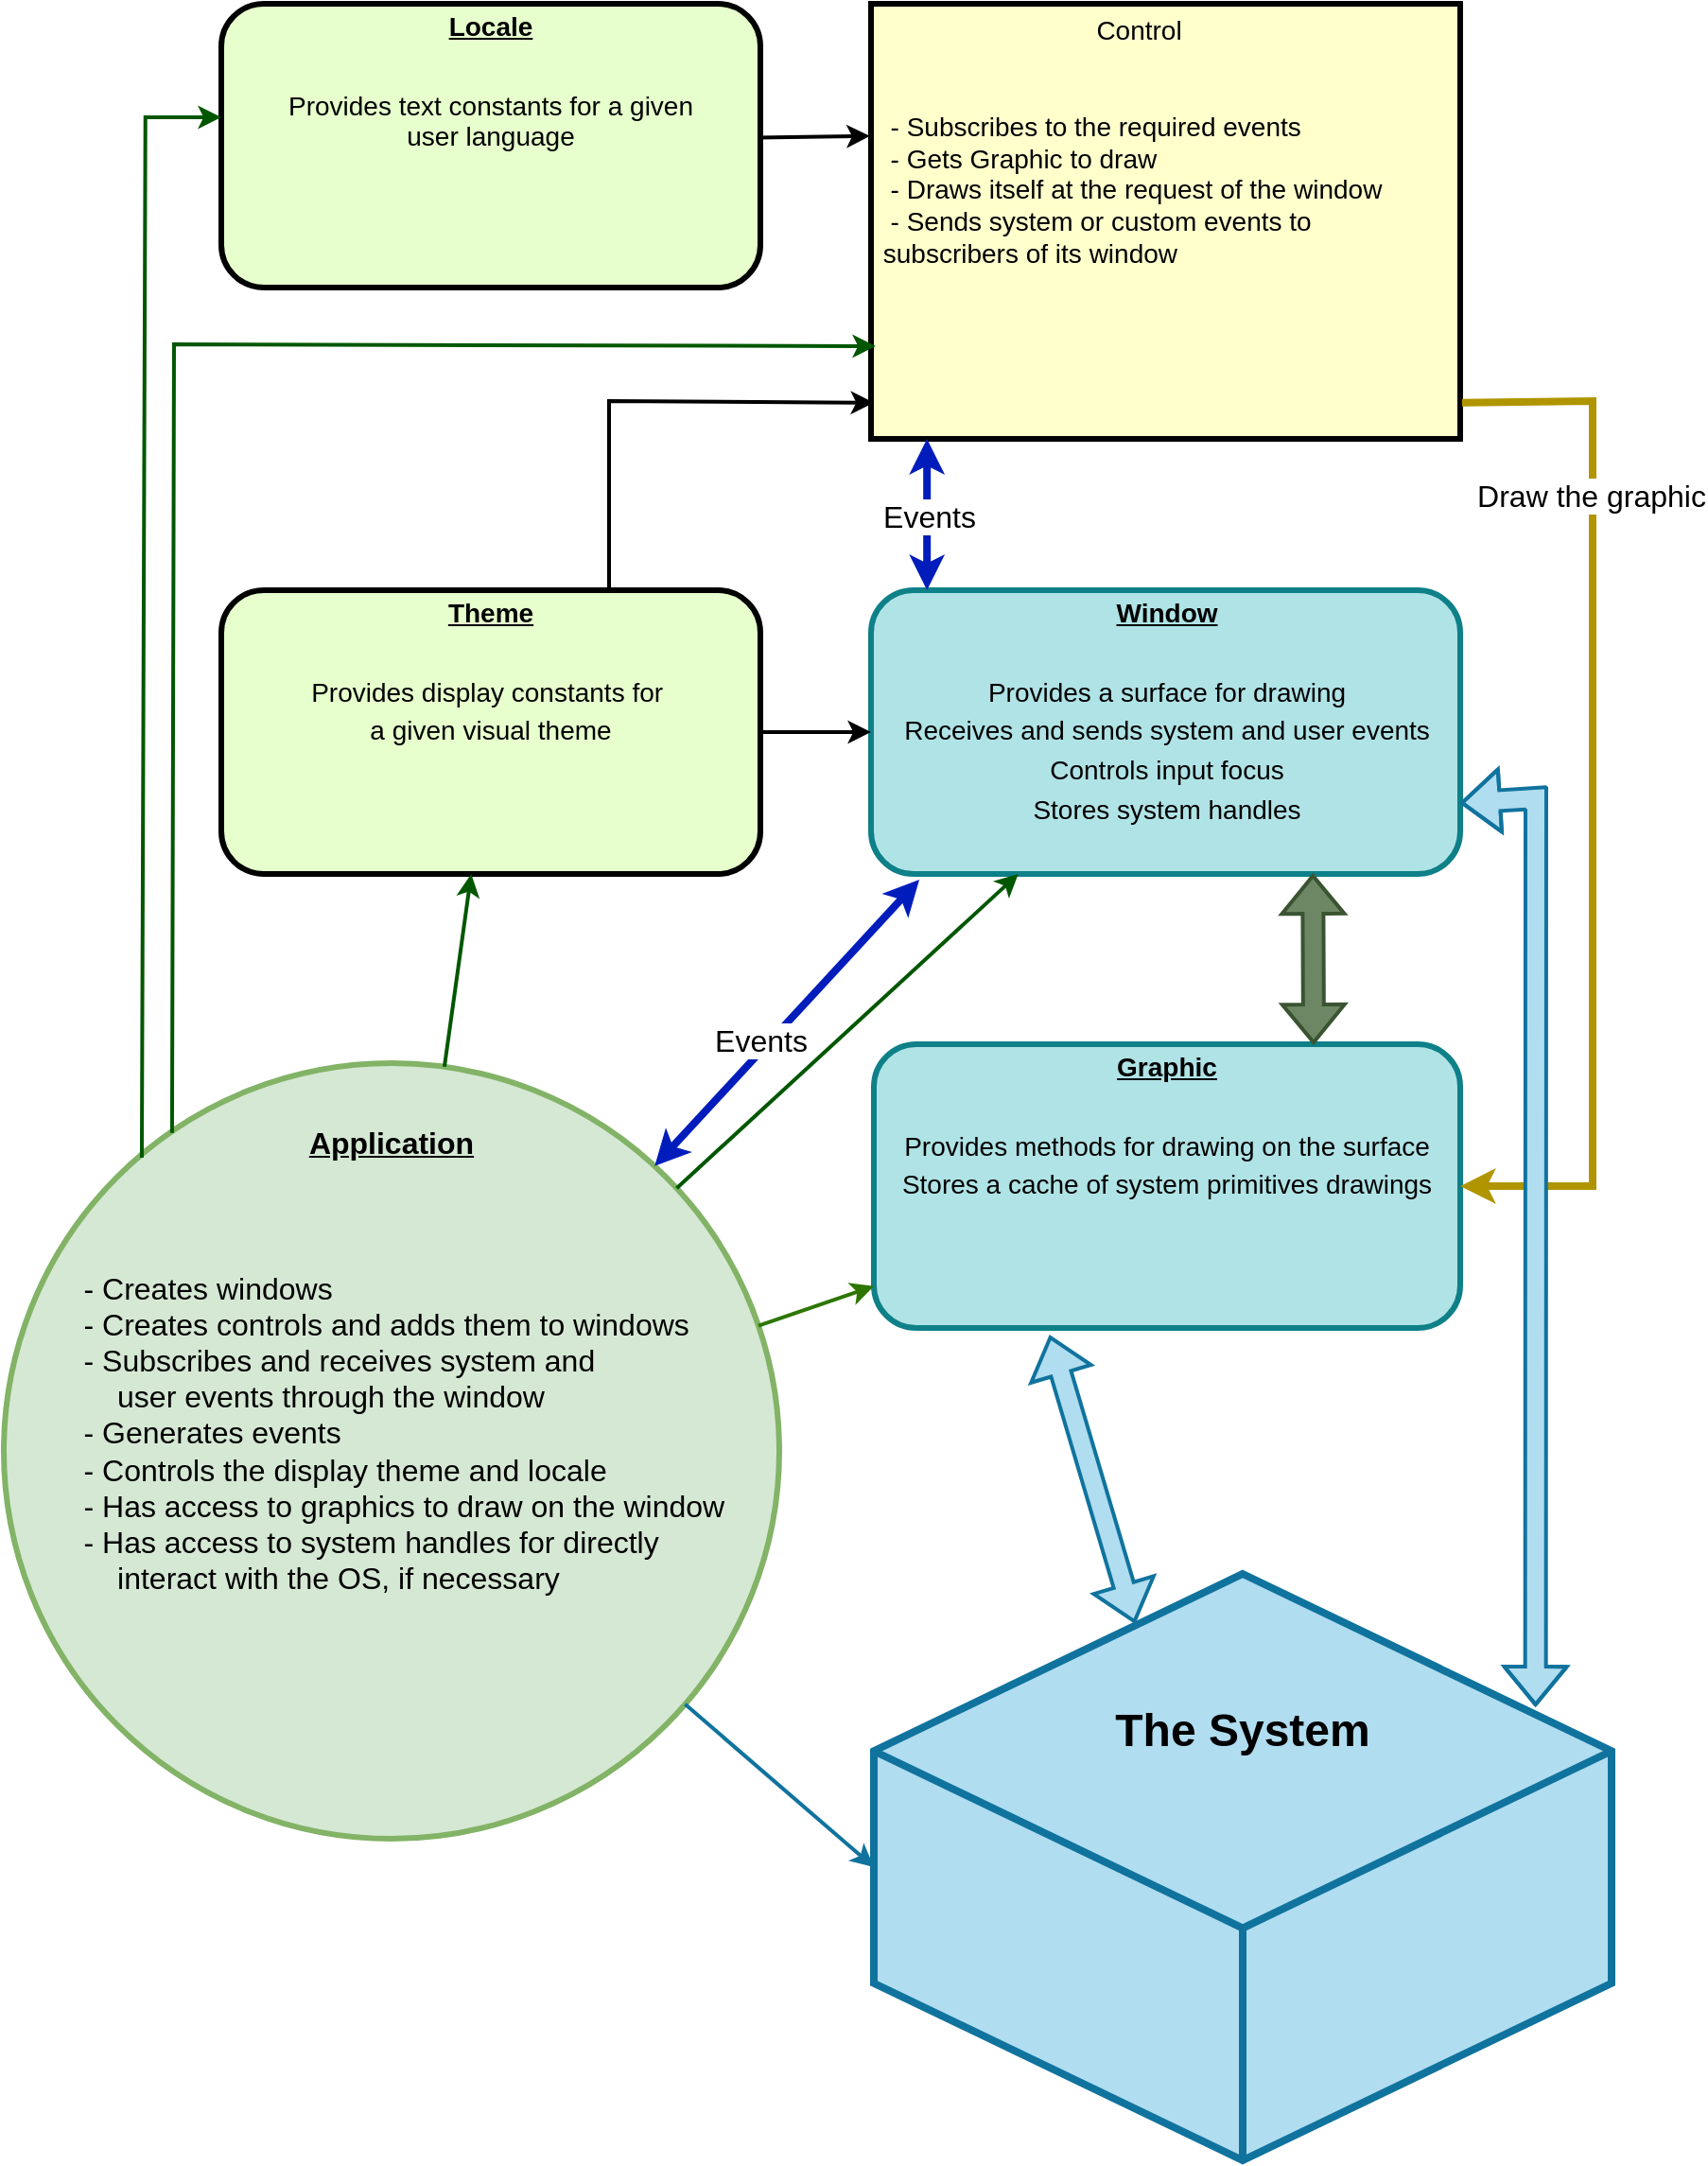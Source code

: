 <mxfile version="22.0.3" type="google">
  <diagram name="Page-1" id="c7558073-3199-34d8-9f00-42111426c3f3">
    <mxGraphModel grid="1" page="1" gridSize="10" guides="1" tooltips="1" connect="1" arrows="1" fold="1" pageScale="1" pageWidth="826" pageHeight="1169" background="none" math="0" shadow="0">
      <root>
        <mxCell id="0" />
        <mxCell id="1" parent="0" />
        <mxCell id="tZwnp9U8YBUUEmJ4e2yA-96" value="&lt;p style=&quot;margin: 4px 0px 0px; text-align: center; font-size: 14px;&quot;&gt;&lt;span style=&quot;font-size: 14px;&quot;&gt;&lt;u style=&quot;&quot;&gt;Window&lt;/u&gt;&lt;/span&gt;&lt;/p&gt;&lt;p style=&quot;margin: 4px 0px 0px; text-align: center; font-size: 14px;&quot;&gt;&lt;span style=&quot;font-weight: normal; font-size: 14px;&quot;&gt;&lt;br style=&quot;font-size: 14px;&quot;&gt;&lt;/span&gt;&lt;/p&gt;&lt;p style=&quot;margin: 4px 0px 0px;&quot;&gt;&lt;span style=&quot;font-weight: normal;&quot;&gt;Provides a surface for drawing&lt;/span&gt;&lt;/p&gt;&lt;p style=&quot;margin: 4px 0px 0px;&quot;&gt;&lt;span style=&quot;font-weight: normal;&quot;&gt;Receives and sends system and user events&lt;/span&gt;&lt;/p&gt;&lt;p style=&quot;margin: 4px 0px 0px;&quot;&gt;&lt;span style=&quot;font-weight: normal;&quot;&gt;Controls input focus&lt;/span&gt;&lt;/p&gt;&lt;p style=&quot;margin: 4px 0px 0px;&quot;&gt;&lt;span style=&quot;font-weight: normal;&quot;&gt;Stores system handles&lt;/span&gt;&lt;/p&gt;" style="verticalAlign=middle;align=center;overflow=fill;fontSize=14;fontFamily=Helvetica;html=1;rounded=1;fontStyle=1;strokeWidth=3;fillColor=#b0e3e6;strokeColor=#0e8088;" vertex="1" parent="1">
          <mxGeometry x="58.5" y="770" width="311.5" height="150" as="geometry" />
        </mxCell>
        <mxCell id="tZwnp9U8YBUUEmJ4e2yA-98" value="&lt;p style=&quot;margin: 4px 0px 0px; text-align: center; text-decoration: underline; font-size: 14px;&quot;&gt;&lt;font style=&quot;font-size: 14px;&quot;&gt;Graphic&lt;/font&gt;&lt;/p&gt;&lt;p style=&quot;margin: 4px 0px 0px; text-align: center; text-decoration: underline; font-size: 14px;&quot;&gt;&lt;font style=&quot;font-size: 14px;&quot;&gt;&lt;br&gt;&lt;/font&gt;&lt;/p&gt;&lt;p style=&quot;margin: 4px 0px 0px;&quot;&gt;&lt;font style=&quot;font-size: 14px; font-weight: normal;&quot;&gt;Provides methods for drawing on the surface&lt;/font&gt;&lt;/p&gt;&lt;p style=&quot;margin: 4px 0px 0px;&quot;&gt;&lt;span style=&quot;font-size: 14px; font-weight: 400;&quot;&gt;Stores a cache of system primitives drawings&lt;/span&gt;&lt;/p&gt;" style="verticalAlign=middle;align=center;overflow=fill;fontSize=12;fontFamily=Helvetica;html=1;rounded=1;fontStyle=1;strokeWidth=3;fillColor=#b0e3e6;strokeColor=#0e8088;" vertex="1" parent="1">
          <mxGeometry x="60" y="1010" width="310" height="150" as="geometry" />
        </mxCell>
        <mxCell id="tZwnp9U8YBUUEmJ4e2yA-99" value="" style="shape=flexArrow;endArrow=classic;startArrow=classic;html=1;rounded=0;exitX=0.75;exitY=1;exitDx=0;exitDy=0;entryX=0.75;entryY=0;entryDx=0;entryDy=0;strokeWidth=2;fillColor=#6d8764;strokeColor=#3A5431;" edge="1" parent="1" source="tZwnp9U8YBUUEmJ4e2yA-96" target="tZwnp9U8YBUUEmJ4e2yA-98">
          <mxGeometry width="100" height="100" relative="1" as="geometry">
            <mxPoint x="360" y="920" as="sourcePoint" />
            <mxPoint x="460" y="820" as="targetPoint" />
          </mxGeometry>
        </mxCell>
        <mxCell id="tZwnp9U8YBUUEmJ4e2yA-100" value="                              Control&#xa;&#xa;&#xa;  - Subscribes to the required events&#xa;  - Gets Graphic to draw&#xa;  - Draws itself at the request of the window&#xa;  - Sends system or custom events to                 subscribers of its window&#xa;&#xa;&#xa;&#xa;&#xa;" style="whiteSpace=wrap;align=left;verticalAlign=middle;fontStyle=0;strokeWidth=3;fillColor=#FFFFCC;fontSize=14;" vertex="1" parent="1">
          <mxGeometry x="58.5" y="460" width="311.5" height="230" as="geometry" />
        </mxCell>
        <mxCell id="tZwnp9U8YBUUEmJ4e2yA-105" value="&lt;span style=&quot;font-size: 16px;&quot;&gt;&lt;b&gt;&lt;u&gt;Application&lt;/u&gt;&lt;/b&gt;&lt;br&gt;&lt;br&gt;&lt;br&gt;&lt;br&gt;&lt;div style=&quot;text-align: left;&quot;&gt;&lt;div&gt;&amp;nbsp; &amp;nbsp;- Creates windows&lt;/div&gt;&lt;div&gt;&lt;span style=&quot;background-color: initial;&quot;&gt;&amp;nbsp; &amp;nbsp;- Creates controls and adds them to windows&lt;/span&gt;&lt;br&gt;&lt;/div&gt;&lt;div&gt;&lt;span style=&quot;background-color: initial;&quot;&gt;&amp;nbsp; &amp;nbsp;- Subscribes and receives system and&lt;/span&gt;&lt;br&gt;&lt;/div&gt;&lt;div&gt;&amp;nbsp; &amp;nbsp; &amp;nbsp; &amp;nbsp;user events through the window&lt;/div&gt;&lt;div&gt;&amp;nbsp; &amp;nbsp;- Generates events&lt;/div&gt;&lt;div&gt;&amp;nbsp; &amp;nbsp;- Controls the display theme and locale&lt;/div&gt;&lt;div&gt;&amp;nbsp; &amp;nbsp;- Has access to graphics to draw on the window&lt;/div&gt;&lt;div&gt;&amp;nbsp; &amp;nbsp;- Has access to system handles for&amp;nbsp;&lt;span style=&quot;background-color: initial;&quot;&gt;directly&lt;/span&gt;&lt;/div&gt;&lt;div&gt;&lt;span style=&quot;background-color: initial;&quot;&gt;&amp;nbsp; &amp;nbsp; &amp;nbsp; &amp;nbsp;interact with the OS,&amp;nbsp;&lt;/span&gt;&lt;span style=&quot;background-color: initial;&quot;&gt;if necessary&lt;/span&gt;&lt;/div&gt;&lt;/div&gt;&lt;div style=&quot;text-align: left;&quot;&gt;&lt;br&gt;&lt;/div&gt;&lt;div style=&quot;text-align: left;&quot;&gt;&lt;br&gt;&lt;/div&gt;&lt;div style=&quot;text-align: left;&quot;&gt;&lt;br&gt;&lt;/div&gt;&lt;div style=&quot;text-align: left;&quot;&gt;&lt;br&gt;&lt;/div&gt;&lt;div style=&quot;text-align: left;&quot;&gt;&lt;br&gt;&lt;/div&gt;&lt;/span&gt;" style="ellipse;whiteSpace=wrap;html=1;fillColor=#d5e8d4;strokeColor=#82b366;strokeWidth=3;" vertex="1" parent="1">
          <mxGeometry x="-400" y="1020" width="410" height="410" as="geometry" />
        </mxCell>
        <mxCell id="tZwnp9U8YBUUEmJ4e2yA-112" style="edgeStyle=orthogonalEdgeStyle;rounded=0;orthogonalLoop=1;jettySize=auto;html=1;exitX=1;exitY=0.5;exitDx=0;exitDy=0;strokeWidth=2;entryX=0;entryY=0.5;entryDx=0;entryDy=0;" edge="1" parent="1" source="tZwnp9U8YBUUEmJ4e2yA-110" target="tZwnp9U8YBUUEmJ4e2yA-96">
          <mxGeometry relative="1" as="geometry">
            <mxPoint x="60" y="800" as="targetPoint" />
          </mxGeometry>
        </mxCell>
        <mxCell id="tZwnp9U8YBUUEmJ4e2yA-110" value="&lt;p style=&quot;margin: 4px 0px 0px; text-align: center; font-size: 14px;&quot;&gt;&lt;u&gt;Theme&lt;/u&gt;&lt;/p&gt;&lt;p style=&quot;margin: 4px 0px 0px; text-align: center; font-size: 14px;&quot;&gt;&lt;span style=&quot;font-weight: 400;&quot;&gt;&lt;br&gt;&lt;/span&gt;&lt;/p&gt;&lt;p style=&quot;margin: 4px 0px 0px; text-align: center;&quot;&gt;&lt;span style=&quot;font-weight: normal;&quot;&gt;Provides display constants for&amp;nbsp;&lt;/span&gt;&lt;/p&gt;&lt;p style=&quot;margin: 4px 0px 0px; text-align: center;&quot;&gt;&lt;span style=&quot;font-weight: normal;&quot;&gt;a given visual theme&lt;/span&gt;&lt;br&gt;&lt;/p&gt;" style="verticalAlign=middle;align=center;overflow=fill;fontSize=14;fontFamily=Helvetica;html=1;rounded=1;fontStyle=1;strokeWidth=3;fillColor=#E6FFCC" vertex="1" parent="1">
          <mxGeometry x="-285" y="770" width="285" height="150" as="geometry" />
        </mxCell>
        <mxCell id="tZwnp9U8YBUUEmJ4e2yA-118" value="" style="endArrow=classic;html=1;rounded=0;strokeWidth=2;entryX=0.005;entryY=0.917;entryDx=0;entryDy=0;entryPerimeter=0;" edge="1" parent="1" target="tZwnp9U8YBUUEmJ4e2yA-100">
          <mxGeometry width="50" height="50" relative="1" as="geometry">
            <mxPoint x="-80" y="770" as="sourcePoint" />
            <mxPoint x="50" y="582" as="targetPoint" />
            <Array as="points">
              <mxPoint x="-80" y="670" />
            </Array>
          </mxGeometry>
        </mxCell>
        <mxCell id="tZwnp9U8YBUUEmJ4e2yA-121" value="" style="endArrow=classic;html=1;rounded=0;strokeWidth=4;fillColor=#e3c800;strokeColor=#B09500;entryX=1;entryY=0.5;entryDx=0;entryDy=0;exitX=1.003;exitY=0.917;exitDx=0;exitDy=0;exitPerimeter=0;" edge="1" parent="1" source="tZwnp9U8YBUUEmJ4e2yA-100" target="tZwnp9U8YBUUEmJ4e2yA-98">
          <mxGeometry width="50" height="50" relative="1" as="geometry">
            <mxPoint x="300" y="600" as="sourcePoint" />
            <mxPoint x="300" y="770" as="targetPoint" />
            <Array as="points">
              <mxPoint x="440" y="670" />
              <mxPoint x="440" y="1085" />
            </Array>
          </mxGeometry>
        </mxCell>
        <mxCell id="tZwnp9U8YBUUEmJ4e2yA-122" value="&lt;font style=&quot;font-size: 16px;&quot;&gt;Draw the graphic&lt;/font&gt;" style="edgeLabel;html=1;align=center;verticalAlign=middle;resizable=0;points=[];" vertex="1" connectable="0" parent="tZwnp9U8YBUUEmJ4e2yA-121">
          <mxGeometry x="0.011" y="-1" relative="1" as="geometry">
            <mxPoint y="-161" as="offset" />
          </mxGeometry>
        </mxCell>
        <mxCell id="tZwnp9U8YBUUEmJ4e2yA-123" value="&lt;p style=&quot;margin: 4px 0px 0px; text-align: center; font-size: 14px;&quot;&gt;&lt;u&gt;Locale&lt;/u&gt;&lt;/p&gt;&lt;p style=&quot;margin: 4px 0px 0px; text-align: center; font-size: 14px;&quot;&gt;&lt;span style=&quot;font-weight: 400;&quot;&gt;&lt;br&gt;&lt;/span&gt;&lt;/p&gt;&lt;p style=&quot;margin: 4px 0px 0px;&quot;&gt;&lt;span style=&quot;font-weight: normal;&quot;&gt;Provides text constants&amp;nbsp;&lt;span style=&quot;background-color: initial;&quot;&gt;for a given &lt;br&gt;user language&lt;/span&gt;&lt;/span&gt;&lt;/p&gt;" style="verticalAlign=middle;align=center;overflow=fill;fontSize=14;fontFamily=Helvetica;html=1;rounded=1;fontStyle=1;strokeWidth=3;fillColor=#E6FFCC" vertex="1" parent="1">
          <mxGeometry x="-285" y="460" width="285" height="150" as="geometry" />
        </mxCell>
        <mxCell id="tZwnp9U8YBUUEmJ4e2yA-125" value="" style="endArrow=classic;html=1;rounded=0;strokeWidth=2;entryX=-0.002;entryY=0.304;entryDx=0;entryDy=0;entryPerimeter=0;" edge="1" parent="1" target="tZwnp9U8YBUUEmJ4e2yA-100">
          <mxGeometry width="50" height="50" relative="1" as="geometry">
            <mxPoint x="-1.5" y="530.741" as="sourcePoint" />
            <mxPoint x="58.5" y="510" as="targetPoint" />
          </mxGeometry>
        </mxCell>
        <mxCell id="tZwnp9U8YBUUEmJ4e2yA-126" value="" style="endArrow=classic;html=1;rounded=0;strokeWidth=2;fillColor=#008a00;strokeColor=#005700;entryX=0.018;entryY=0.4;entryDx=0;entryDy=0;entryPerimeter=0;exitX=0.178;exitY=0.122;exitDx=0;exitDy=0;exitPerimeter=0;" edge="1" parent="1" source="tZwnp9U8YBUUEmJ4e2yA-105">
          <mxGeometry width="50" height="50" relative="1" as="geometry">
            <mxPoint x="-325.13" y="1060" as="sourcePoint" />
            <mxPoint x="-285.0" y="520" as="targetPoint" />
            <Array as="points">
              <mxPoint x="-325.13" y="520" />
            </Array>
          </mxGeometry>
        </mxCell>
        <mxCell id="tZwnp9U8YBUUEmJ4e2yA-127" value="" style="endArrow=classic;html=1;rounded=0;strokeWidth=2;fillColor=#008a00;strokeColor=#005700;" edge="1" parent="1" source="tZwnp9U8YBUUEmJ4e2yA-105" target="tZwnp9U8YBUUEmJ4e2yA-110">
          <mxGeometry width="50" height="50" relative="1" as="geometry">
            <mxPoint x="390" y="450" as="sourcePoint" />
            <mxPoint x="440" y="400" as="targetPoint" />
          </mxGeometry>
        </mxCell>
        <mxCell id="tZwnp9U8YBUUEmJ4e2yA-128" value="" style="endArrow=classic;startArrow=classic;html=1;rounded=0;exitX=0.095;exitY=1;exitDx=0;exitDy=0;exitPerimeter=0;entryX=0.095;entryY=0;entryDx=0;entryDy=0;entryPerimeter=0;strokeWidth=4;fillColor=#0050ef;strokeColor=#001DBC;" edge="1" parent="1" source="tZwnp9U8YBUUEmJ4e2yA-100" target="tZwnp9U8YBUUEmJ4e2yA-96">
          <mxGeometry width="50" height="50" relative="1" as="geometry">
            <mxPoint x="120" y="620" as="sourcePoint" />
            <mxPoint x="170" y="570" as="targetPoint" />
          </mxGeometry>
        </mxCell>
        <mxCell id="tZwnp9U8YBUUEmJ4e2yA-129" value="&lt;font style=&quot;font-size: 16px;&quot;&gt;Events&lt;br&gt;&lt;/font&gt;" style="edgeLabel;html=1;align=center;verticalAlign=middle;resizable=0;points=[];" vertex="1" connectable="0" parent="tZwnp9U8YBUUEmJ4e2yA-128">
          <mxGeometry x="0.212" y="1" relative="1" as="geometry">
            <mxPoint y="-8" as="offset" />
          </mxGeometry>
        </mxCell>
        <mxCell id="tZwnp9U8YBUUEmJ4e2yA-131" value="" style="endArrow=classic;html=1;rounded=0;entryX=0.008;entryY=0.787;entryDx=0;entryDy=0;entryPerimeter=0;exitX=0.217;exitY=0.09;exitDx=0;exitDy=0;exitPerimeter=0;strokeWidth=2;fillColor=#008a00;strokeColor=#005700;" edge="1" parent="1" source="tZwnp9U8YBUUEmJ4e2yA-105" target="tZwnp9U8YBUUEmJ4e2yA-100">
          <mxGeometry width="50" height="50" relative="1" as="geometry">
            <mxPoint x="-297.64" y="1117.06" as="sourcePoint" />
            <mxPoint x="60" y="620.05" as="targetPoint" />
            <Array as="points">
              <mxPoint x="-310" y="640" />
            </Array>
          </mxGeometry>
        </mxCell>
        <mxCell id="tZwnp9U8YBUUEmJ4e2yA-132" value="" style="endArrow=classic;html=1;rounded=0;strokeWidth=2;fillColor=#008a00;strokeColor=#005700;entryX=0.25;entryY=1;entryDx=0;entryDy=0;" edge="1" parent="1" source="tZwnp9U8YBUUEmJ4e2yA-105" target="tZwnp9U8YBUUEmJ4e2yA-96">
          <mxGeometry width="50" height="50" relative="1" as="geometry">
            <mxPoint x="-230" y="730" as="sourcePoint" />
            <mxPoint x="-180" y="680" as="targetPoint" />
          </mxGeometry>
        </mxCell>
        <mxCell id="tZwnp9U8YBUUEmJ4e2yA-133" value="" style="endArrow=classic;html=1;rounded=0;strokeWidth=2;fillColor=#60a917;strokeColor=#2D7600;" edge="1" parent="1" source="tZwnp9U8YBUUEmJ4e2yA-105" target="tZwnp9U8YBUUEmJ4e2yA-98">
          <mxGeometry width="50" height="50" relative="1" as="geometry">
            <mxPoint x="-30" y="950" as="sourcePoint" />
            <mxPoint x="20" y="900" as="targetPoint" />
          </mxGeometry>
        </mxCell>
        <mxCell id="tZwnp9U8YBUUEmJ4e2yA-135" value="&lt;font style=&quot;font-size: 24px;&quot;&gt;&lt;b&gt;The System&lt;br&gt;&lt;br&gt;&lt;br&gt;&lt;br&gt;&lt;br&gt;&lt;br&gt;&lt;/b&gt;&lt;/font&gt;" style="html=1;whiteSpace=wrap;shape=isoCube2;backgroundOutline=1;isoAngle=15;fillColor=#b1ddf0;strokeColor=#10739e;strokeWidth=4;" vertex="1" parent="1">
          <mxGeometry x="60" y="1290" width="390" height="310" as="geometry" />
        </mxCell>
        <mxCell id="tZwnp9U8YBUUEmJ4e2yA-136" value="" style="shape=flexArrow;endArrow=classic;startArrow=classic;html=1;rounded=0;exitX=1;exitY=0.75;exitDx=0;exitDy=0;strokeWidth=2;fillColor=#b1ddf0;strokeColor=#10739e;entryX=0.897;entryY=0.226;entryDx=0;entryDy=0;entryPerimeter=0;" edge="1" parent="1" source="tZwnp9U8YBUUEmJ4e2yA-96" target="tZwnp9U8YBUUEmJ4e2yA-135">
          <mxGeometry width="100" height="100" relative="1" as="geometry">
            <mxPoint x="490" y="1090" as="sourcePoint" />
            <mxPoint x="480" y="1380" as="targetPoint" />
            <Array as="points">
              <mxPoint x="410" y="880" />
            </Array>
          </mxGeometry>
        </mxCell>
        <mxCell id="tZwnp9U8YBUUEmJ4e2yA-137" value="" style="shape=flexArrow;endArrow=classic;startArrow=classic;html=1;rounded=0;exitX=0.3;exitY=1.027;exitDx=0;exitDy=0;exitPerimeter=0;fillColor=#b1ddf0;strokeColor=#10739e;strokeWidth=2;entryX=0.354;entryY=0.084;entryDx=0;entryDy=0;entryPerimeter=0;" edge="1" parent="1" source="tZwnp9U8YBUUEmJ4e2yA-98" target="tZwnp9U8YBUUEmJ4e2yA-135">
          <mxGeometry width="100" height="100" relative="1" as="geometry">
            <mxPoint x="490" y="1090" as="sourcePoint" />
            <mxPoint x="590" y="990" as="targetPoint" />
          </mxGeometry>
        </mxCell>
        <mxCell id="tZwnp9U8YBUUEmJ4e2yA-138" value="" style="endArrow=classic;html=1;rounded=0;fillColor=#b1ddf0;strokeColor=#10739e;strokeWidth=2;entryX=0;entryY=0.5;entryDx=0;entryDy=0;entryPerimeter=0;" edge="1" parent="1" source="tZwnp9U8YBUUEmJ4e2yA-105" target="tZwnp9U8YBUUEmJ4e2yA-135">
          <mxGeometry width="50" height="50" relative="1" as="geometry">
            <mxPoint x="-50" y="1180" as="sourcePoint" />
            <mxPoint y="1130" as="targetPoint" />
          </mxGeometry>
        </mxCell>
        <mxCell id="5-9s22S7lr1p_YDoccKj-1" value="" style="endArrow=classic;startArrow=classic;html=1;rounded=0;strokeWidth=4;fillColor=#0050ef;strokeColor=#001DBC;exitX=0.082;exitY=1.02;exitDx=0;exitDy=0;exitPerimeter=0;" edge="1" parent="1" source="tZwnp9U8YBUUEmJ4e2yA-96" target="tZwnp9U8YBUUEmJ4e2yA-105">
          <mxGeometry width="50" height="50" relative="1" as="geometry">
            <mxPoint x="-40" y="950" as="sourcePoint" />
            <mxPoint x="-40" y="1030" as="targetPoint" />
          </mxGeometry>
        </mxCell>
        <mxCell id="5-9s22S7lr1p_YDoccKj-2" value="&lt;font style=&quot;font-size: 16px;&quot;&gt;Events&lt;br&gt;&lt;/font&gt;" style="edgeLabel;html=1;align=center;verticalAlign=middle;resizable=0;points=[];" connectable="0" vertex="1" parent="5-9s22S7lr1p_YDoccKj-1">
          <mxGeometry x="0.212" y="1" relative="1" as="geometry">
            <mxPoint y="-8" as="offset" />
          </mxGeometry>
        </mxCell>
      </root>
    </mxGraphModel>
  </diagram>
</mxfile>
